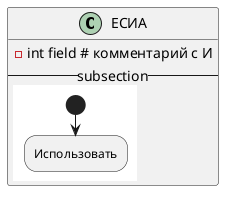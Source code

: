 {
  "sha1": "31sj9iapbq9q597m5r1as27u2qctise",
  "insertion": {
    "when": "2024-05-30T20:48:20.162Z",
    "url": "http://127.0.0.1:8080/plantuml/uml/BOuxIWSn6CJxxnGVM0TxNMJHayGaoc8saJmAMGBkrblO2Djw0n74ztg5oOqCycUAAOQP-VKnoP3oQ4bP6IFZ4K_OyC0J2HvSugl1MCr7Z4_i-6vwnKzTy5plyOuFhZDZ8o4uvijeL1gyOo5ecgYBwSwQCz9UvT6ur1QPpwMwkGu-EttXhG-SWdJnLeQMKw7k-D3vXw8JR7N6BtPyrHLlpL_QxrBNKog52lN6wKR-1m00",
    "user": "plantuml@gmail.com"
  }
}
@startuml
class ЕСИА {
- int field # комментарий с И
-- subsection --
  {{
  start
  :Использовать;
  }}
}
@enduml
